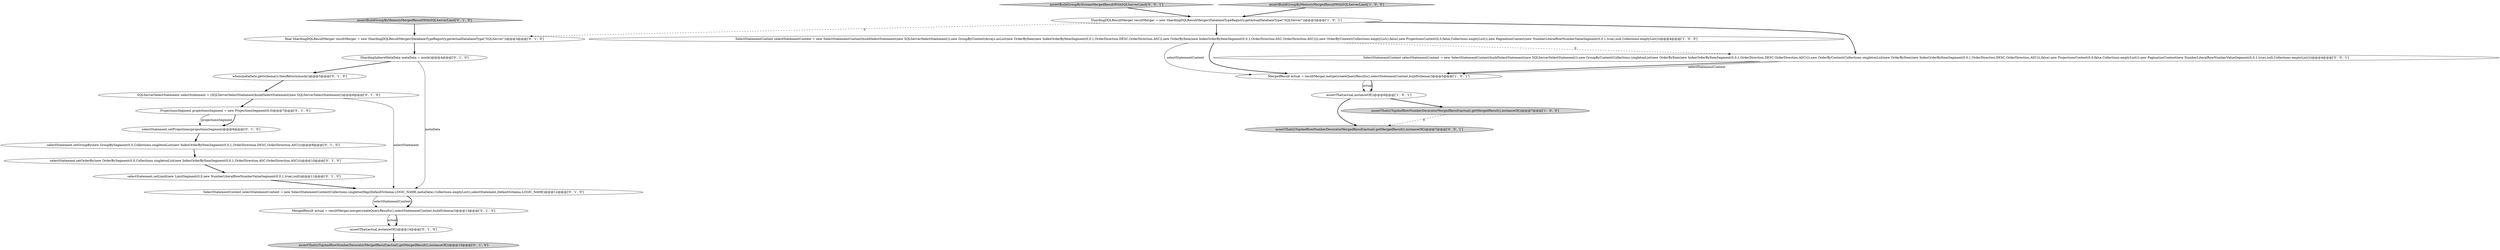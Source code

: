 digraph {
20 [style = filled, label = "assertThat(((TopAndRowNumberDecoratorMergedResult)actual).getMergedResult(),instanceOf())@@@7@@@['0', '0', '1']", fillcolor = lightgray, shape = ellipse image = "AAA0AAABBB3BBB"];
10 [style = filled, label = "ShardingSphereMetaData metaData = mock()@@@4@@@['0', '1', '0']", fillcolor = white, shape = ellipse image = "AAA0AAABBB2BBB"];
0 [style = filled, label = "assertThat(((TopAndRowNumberDecoratorMergedResult)actual).getMergedResult(),instanceOf())@@@7@@@['1', '0', '0']", fillcolor = lightgray, shape = ellipse image = "AAA0AAABBB1BBB"];
9 [style = filled, label = "selectStatement.setProjections(projectionsSegment)@@@8@@@['0', '1', '0']", fillcolor = white, shape = ellipse image = "AAA1AAABBB2BBB"];
4 [style = filled, label = "SelectStatementContext selectStatementContext = new SelectStatementContext(buildSelectStatement(new SQLServerSelectStatement()),new GroupByContext(Arrays.asList(new OrderByItem(new IndexOrderByItemSegment(0,0,1,OrderDirection.DESC,OrderDirection.ASC)),new OrderByItem(new IndexOrderByItemSegment(0,0,1,OrderDirection.ASC,OrderDirection.ASC)))),new OrderByContext(Collections.emptyList(),false),new ProjectionsContext(0,0,false,Collections.emptyList()),new PaginationContext(new NumberLiteralRowNumberValueSegment(0,0,1,true),null,Collections.emptyList()))@@@4@@@['1', '0', '0']", fillcolor = white, shape = ellipse image = "AAA0AAABBB1BBB"];
15 [style = filled, label = "final ShardingDQLResultMerger resultMerger = new ShardingDQLResultMerger(DatabaseTypeRegistry.getActualDatabaseType(\"SQLServer\"))@@@3@@@['0', '1', '0']", fillcolor = white, shape = ellipse image = "AAA1AAABBB2BBB"];
18 [style = filled, label = "selectStatement.setGroupBy(new GroupBySegment(0,0,Collections.singletonList(new IndexOrderByItemSegment(0,0,1,OrderDirection.DESC,OrderDirection.ASC))))@@@9@@@['0', '1', '0']", fillcolor = white, shape = ellipse image = "AAA1AAABBB2BBB"];
16 [style = filled, label = "SQLServerSelectStatement selectStatement = (SQLServerSelectStatement)buildSelectStatement(new SQLServerSelectStatement())@@@6@@@['0', '1', '0']", fillcolor = white, shape = ellipse image = "AAA1AAABBB2BBB"];
8 [style = filled, label = "assertThat(((TopAndRowNumberDecoratorMergedResult)actual).getMergedResult(),instanceOf())@@@15@@@['0', '1', '0']", fillcolor = lightgray, shape = ellipse image = "AAA0AAABBB2BBB"];
22 [style = filled, label = "assertBuildGroupByStreamMergedResultWithSQLServerLimit['0', '0', '1']", fillcolor = lightgray, shape = diamond image = "AAA0AAABBB3BBB"];
17 [style = filled, label = "ProjectionsSegment projectionsSegment = new ProjectionsSegment(0,0)@@@7@@@['0', '1', '0']", fillcolor = white, shape = ellipse image = "AAA1AAABBB2BBB"];
3 [style = filled, label = "MergedResult actual = resultMerger.merge(createQueryResults(),selectStatementContext,buildSchema())@@@5@@@['1', '0', '1']", fillcolor = white, shape = ellipse image = "AAA0AAABBB1BBB"];
13 [style = filled, label = "selectStatement.setOrderBy(new OrderBySegment(0,0,Collections.singletonList(new IndexOrderByItemSegment(0,0,1,OrderDirection.ASC,OrderDirection.ASC))))@@@10@@@['0', '1', '0']", fillcolor = white, shape = ellipse image = "AAA1AAABBB2BBB"];
12 [style = filled, label = "when(metaData.getSchema()).thenReturn(mock())@@@5@@@['0', '1', '0']", fillcolor = white, shape = ellipse image = "AAA1AAABBB2BBB"];
7 [style = filled, label = "MergedResult actual = resultMerger.merge(createQueryResults(),selectStatementContext,buildSchema())@@@13@@@['0', '1', '0']", fillcolor = white, shape = ellipse image = "AAA0AAABBB2BBB"];
6 [style = filled, label = "assertBuildGroupByMemoryMergedResultWithSQLServerLimit['0', '1', '0']", fillcolor = lightgray, shape = diamond image = "AAA0AAABBB2BBB"];
21 [style = filled, label = "SelectStatementContext selectStatementContext = new SelectStatementContext(buildSelectStatement(new SQLServerSelectStatement()),new GroupByContext(Collections.singletonList(new OrderByItem(new IndexOrderByItemSegment(0,0,1,OrderDirection.DESC,OrderDirection.ASC)))),new OrderByContext(Collections.singletonList(new OrderByItem(new IndexOrderByItemSegment(0,0,1,OrderDirection.DESC,OrderDirection.ASC))),false),new ProjectionsContext(0,0,false,Collections.emptyList()),new PaginationContext(new NumberLiteralRowNumberValueSegment(0,0,1,true),null,Collections.emptyList()))@@@4@@@['0', '0', '1']", fillcolor = white, shape = ellipse image = "AAA0AAABBB3BBB"];
19 [style = filled, label = "assertThat(actual,instanceOf())@@@14@@@['0', '1', '0']", fillcolor = white, shape = ellipse image = "AAA0AAABBB2BBB"];
11 [style = filled, label = "SelectStatementContext selectStatementContext = new SelectStatementContext(Collections.singletonMap(DefaultSchema.LOGIC_NAME,metaData),Collections.emptyList(),selectStatement,DefaultSchema.LOGIC_NAME)@@@12@@@['0', '1', '0']", fillcolor = white, shape = ellipse image = "AAA1AAABBB2BBB"];
5 [style = filled, label = "assertThat(actual,instanceOf())@@@6@@@['1', '0', '1']", fillcolor = white, shape = ellipse image = "AAA0AAABBB1BBB"];
14 [style = filled, label = "selectStatement.setLimit(new LimitSegment(0,0,new NumberLiteralRowNumberValueSegment(0,0,1,true),null))@@@11@@@['0', '1', '0']", fillcolor = white, shape = ellipse image = "AAA1AAABBB2BBB"];
1 [style = filled, label = "assertBuildGroupByMemoryMergedResultWithSQLServerLimit['1', '0', '0']", fillcolor = lightgray, shape = diamond image = "AAA0AAABBB1BBB"];
2 [style = filled, label = "ShardingDQLResultMerger resultMerger = new ShardingDQLResultMerger(DatabaseTypeRegistry.getActualDatabaseType(\"SQLServer\"))@@@3@@@['1', '0', '1']", fillcolor = white, shape = ellipse image = "AAA0AAABBB1BBB"];
9->18 [style = bold, label=""];
22->2 [style = bold, label=""];
21->3 [style = bold, label=""];
2->4 [style = bold, label=""];
21->3 [style = solid, label="selectStatementContext"];
4->3 [style = solid, label="selectStatementContext"];
4->21 [style = dashed, label="0"];
6->15 [style = bold, label=""];
3->5 [style = solid, label="actual"];
11->7 [style = solid, label="selectStatementContext"];
19->8 [style = bold, label=""];
7->19 [style = solid, label="actual"];
18->13 [style = bold, label=""];
2->15 [style = dashed, label="0"];
14->11 [style = bold, label=""];
0->20 [style = dashed, label="0"];
3->5 [style = bold, label=""];
11->7 [style = bold, label=""];
12->16 [style = bold, label=""];
10->12 [style = bold, label=""];
16->11 [style = solid, label="selectStatement"];
5->0 [style = bold, label=""];
17->9 [style = solid, label="projectionsSegment"];
17->9 [style = bold, label=""];
5->20 [style = bold, label=""];
16->17 [style = bold, label=""];
7->19 [style = bold, label=""];
13->14 [style = bold, label=""];
10->11 [style = solid, label="metaData"];
4->3 [style = bold, label=""];
15->10 [style = bold, label=""];
1->2 [style = bold, label=""];
2->21 [style = bold, label=""];
}
